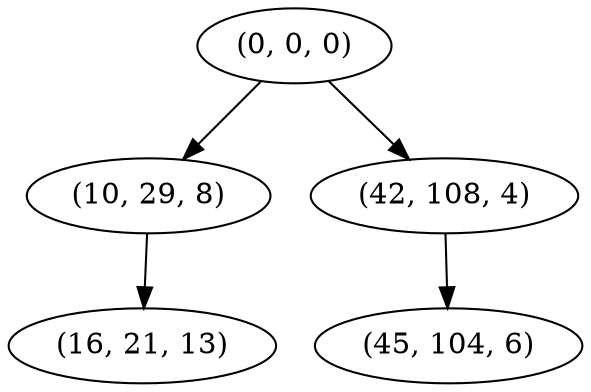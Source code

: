 digraph tree {
    "(0, 0, 0)";
    "(10, 29, 8)";
    "(16, 21, 13)";
    "(42, 108, 4)";
    "(45, 104, 6)";
    "(0, 0, 0)" -> "(10, 29, 8)";
    "(0, 0, 0)" -> "(42, 108, 4)";
    "(10, 29, 8)" -> "(16, 21, 13)";
    "(42, 108, 4)" -> "(45, 104, 6)";
}

